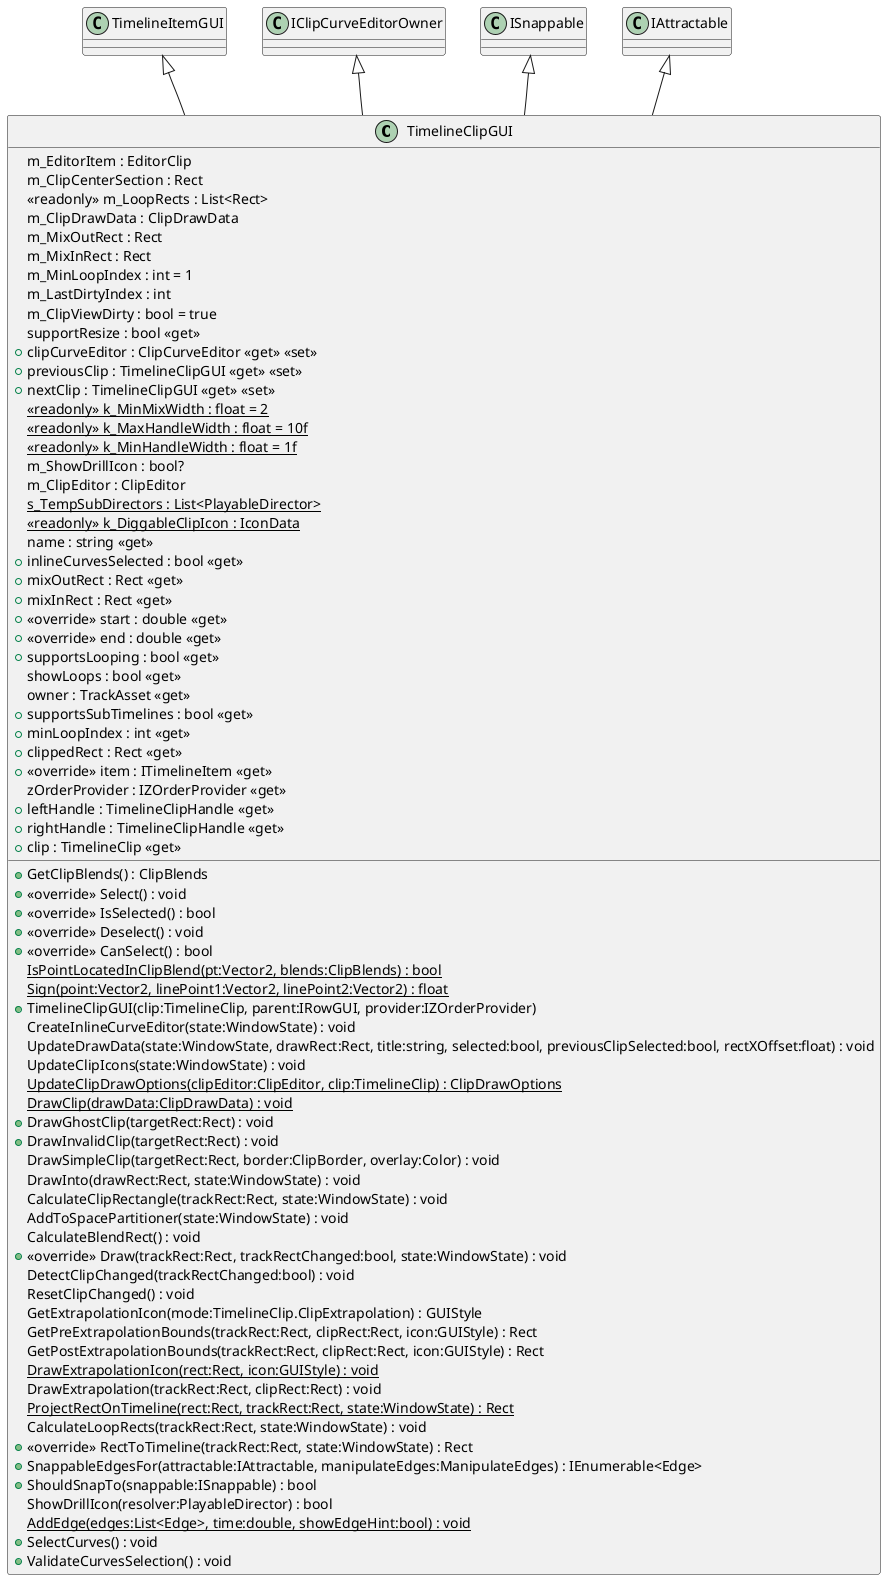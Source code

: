 @startuml
class TimelineClipGUI {
    m_EditorItem : EditorClip
    m_ClipCenterSection : Rect
    <<readonly>> m_LoopRects : List<Rect>
    m_ClipDrawData : ClipDrawData
    m_MixOutRect : Rect
    m_MixInRect : Rect
    m_MinLoopIndex : int = 1
    m_LastDirtyIndex : int
    m_ClipViewDirty : bool = true
    supportResize : bool <<get>>
    + clipCurveEditor : ClipCurveEditor <<get>> <<set>>
    + previousClip : TimelineClipGUI <<get>> <<set>>
    + nextClip : TimelineClipGUI <<get>> <<set>>
    {static} <<readonly>> k_MinMixWidth : float = 2
    {static} <<readonly>> k_MaxHandleWidth : float = 10f
    {static} <<readonly>> k_MinHandleWidth : float = 1f
    m_ShowDrillIcon : bool?
    m_ClipEditor : ClipEditor
    {static} s_TempSubDirectors : List<PlayableDirector>
    {static} <<readonly>> k_DiggableClipIcon : IconData
    name : string <<get>>
    + inlineCurvesSelected : bool <<get>>
    + mixOutRect : Rect <<get>>
    + mixInRect : Rect <<get>>
    + GetClipBlends() : ClipBlends
    + <<override>> start : double <<get>>
    + <<override>> end : double <<get>>
    + supportsLooping : bool <<get>>
    showLoops : bool <<get>>
    owner : TrackAsset <<get>>
    + supportsSubTimelines : bool <<get>>
    + minLoopIndex : int <<get>>
    + clippedRect : Rect <<get>>
    + <<override>> Select() : void
    + <<override>> IsSelected() : bool
    + <<override>> Deselect() : void
    + <<override>> CanSelect() : bool
    {static} IsPointLocatedInClipBlend(pt:Vector2, blends:ClipBlends) : bool
    {static} Sign(point:Vector2, linePoint1:Vector2, linePoint2:Vector2) : float
    + <<override>> item : ITimelineItem <<get>>
    zOrderProvider : IZOrderProvider <<get>>
    + leftHandle : TimelineClipHandle <<get>>
    + rightHandle : TimelineClipHandle <<get>>
    + TimelineClipGUI(clip:TimelineClip, parent:IRowGUI, provider:IZOrderProvider)
    CreateInlineCurveEditor(state:WindowState) : void
    + clip : TimelineClip <<get>>
    UpdateDrawData(state:WindowState, drawRect:Rect, title:string, selected:bool, previousClipSelected:bool, rectXOffset:float) : void
    UpdateClipIcons(state:WindowState) : void
    {static} UpdateClipDrawOptions(clipEditor:ClipEditor, clip:TimelineClip) : ClipDrawOptions
    {static} DrawClip(drawData:ClipDrawData) : void
    + DrawGhostClip(targetRect:Rect) : void
    + DrawInvalidClip(targetRect:Rect) : void
    DrawSimpleClip(targetRect:Rect, border:ClipBorder, overlay:Color) : void
    DrawInto(drawRect:Rect, state:WindowState) : void
    CalculateClipRectangle(trackRect:Rect, state:WindowState) : void
    AddToSpacePartitioner(state:WindowState) : void
    CalculateBlendRect() : void
    + <<override>> Draw(trackRect:Rect, trackRectChanged:bool, state:WindowState) : void
    DetectClipChanged(trackRectChanged:bool) : void
    ResetClipChanged() : void
    GetExtrapolationIcon(mode:TimelineClip.ClipExtrapolation) : GUIStyle
    GetPreExtrapolationBounds(trackRect:Rect, clipRect:Rect, icon:GUIStyle) : Rect
    GetPostExtrapolationBounds(trackRect:Rect, clipRect:Rect, icon:GUIStyle) : Rect
    {static} DrawExtrapolationIcon(rect:Rect, icon:GUIStyle) : void
    DrawExtrapolation(trackRect:Rect, clipRect:Rect) : void
    {static} ProjectRectOnTimeline(rect:Rect, trackRect:Rect, state:WindowState) : Rect
    CalculateLoopRects(trackRect:Rect, state:WindowState) : void
    + <<override>> RectToTimeline(trackRect:Rect, state:WindowState) : Rect
    + SnappableEdgesFor(attractable:IAttractable, manipulateEdges:ManipulateEdges) : IEnumerable<Edge>
    + ShouldSnapTo(snappable:ISnappable) : bool
    ShowDrillIcon(resolver:PlayableDirector) : bool
    {static} AddEdge(edges:List<Edge>, time:double, showEdgeHint:bool) : void
    + SelectCurves() : void
    + ValidateCurvesSelection() : void
}
TimelineItemGUI <|-- TimelineClipGUI
IClipCurveEditorOwner <|-- TimelineClipGUI
ISnappable <|-- TimelineClipGUI
IAttractable <|-- TimelineClipGUI
@enduml
